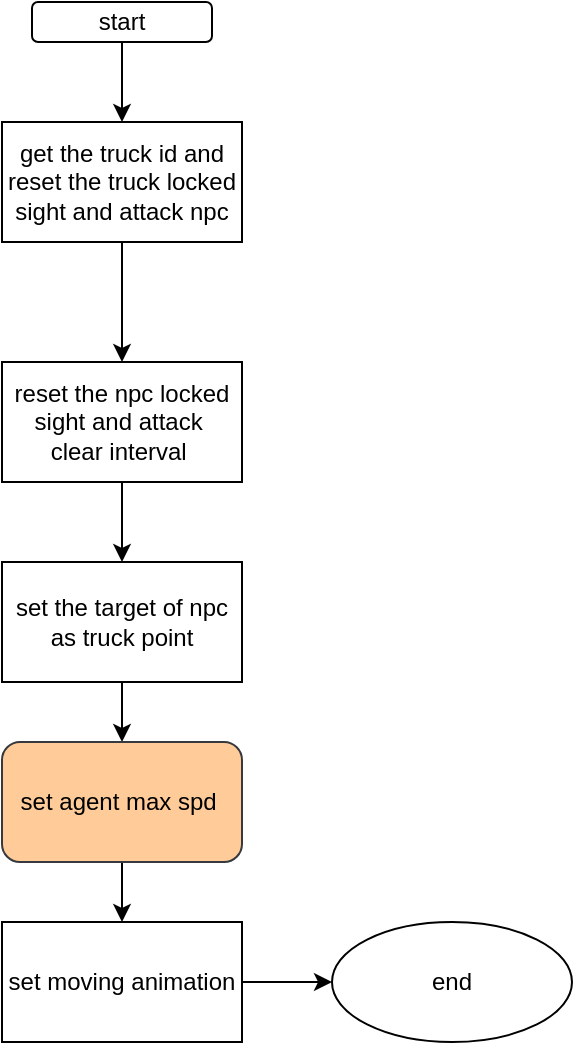 <mxfile version="17.5.0" type="github">
  <diagram id="K3pi13G4DuiX_ON4Bkbz" name="Page-1">
    <mxGraphModel dx="1038" dy="579" grid="1" gridSize="10" guides="1" tooltips="1" connect="1" arrows="1" fold="1" page="1" pageScale="1" pageWidth="850" pageHeight="1100" math="0" shadow="0">
      <root>
        <mxCell id="0" />
        <mxCell id="1" parent="0" />
        <mxCell id="oUUXx9EhzC5QH9UwFtG3-3" value="" style="edgeStyle=orthogonalEdgeStyle;rounded=0;orthogonalLoop=1;jettySize=auto;html=1;" edge="1" parent="1" source="oUUXx9EhzC5QH9UwFtG3-1" target="oUUXx9EhzC5QH9UwFtG3-2">
          <mxGeometry relative="1" as="geometry" />
        </mxCell>
        <mxCell id="oUUXx9EhzC5QH9UwFtG3-1" value="start" style="rounded=1;whiteSpace=wrap;html=1;" vertex="1" parent="1">
          <mxGeometry x="80" y="30" width="90" height="20" as="geometry" />
        </mxCell>
        <mxCell id="oUUXx9EhzC5QH9UwFtG3-5" value="" style="edgeStyle=orthogonalEdgeStyle;rounded=0;orthogonalLoop=1;jettySize=auto;html=1;" edge="1" parent="1" source="oUUXx9EhzC5QH9UwFtG3-2" target="oUUXx9EhzC5QH9UwFtG3-4">
          <mxGeometry relative="1" as="geometry" />
        </mxCell>
        <mxCell id="oUUXx9EhzC5QH9UwFtG3-2" value="get the truck id and reset the truck locked sight and attack npc" style="rounded=0;whiteSpace=wrap;html=1;" vertex="1" parent="1">
          <mxGeometry x="65" y="90" width="120" height="60" as="geometry" />
        </mxCell>
        <mxCell id="oUUXx9EhzC5QH9UwFtG3-7" value="" style="edgeStyle=orthogonalEdgeStyle;rounded=0;orthogonalLoop=1;jettySize=auto;html=1;" edge="1" parent="1" source="oUUXx9EhzC5QH9UwFtG3-4" target="oUUXx9EhzC5QH9UwFtG3-6">
          <mxGeometry relative="1" as="geometry" />
        </mxCell>
        <mxCell id="oUUXx9EhzC5QH9UwFtG3-4" value="reset the npc locked sight and attack&amp;nbsp;&lt;br&gt;clear interval&amp;nbsp;" style="whiteSpace=wrap;html=1;rounded=0;" vertex="1" parent="1">
          <mxGeometry x="65" y="210" width="120" height="60" as="geometry" />
        </mxCell>
        <mxCell id="oUUXx9EhzC5QH9UwFtG3-10" value="" style="edgeStyle=orthogonalEdgeStyle;rounded=0;orthogonalLoop=1;jettySize=auto;html=1;" edge="1" parent="1" source="oUUXx9EhzC5QH9UwFtG3-6" target="oUUXx9EhzC5QH9UwFtG3-8">
          <mxGeometry relative="1" as="geometry" />
        </mxCell>
        <mxCell id="oUUXx9EhzC5QH9UwFtG3-6" value="set the target of npc as truck point" style="whiteSpace=wrap;html=1;rounded=0;" vertex="1" parent="1">
          <mxGeometry x="65" y="310" width="120" height="60" as="geometry" />
        </mxCell>
        <mxCell id="oUUXx9EhzC5QH9UwFtG3-12" value="" style="edgeStyle=orthogonalEdgeStyle;rounded=0;orthogonalLoop=1;jettySize=auto;html=1;" edge="1" parent="1" source="oUUXx9EhzC5QH9UwFtG3-8" target="oUUXx9EhzC5QH9UwFtG3-11">
          <mxGeometry relative="1" as="geometry" />
        </mxCell>
        <mxCell id="oUUXx9EhzC5QH9UwFtG3-8" value="set agent max spd&amp;nbsp;" style="rounded=1;whiteSpace=wrap;html=1;fillColor=#ffcc99;strokeColor=#36393d;" vertex="1" parent="1">
          <mxGeometry x="65" y="400" width="120" height="60" as="geometry" />
        </mxCell>
        <mxCell id="oUUXx9EhzC5QH9UwFtG3-14" value="" style="edgeStyle=orthogonalEdgeStyle;rounded=0;orthogonalLoop=1;jettySize=auto;html=1;" edge="1" parent="1" source="oUUXx9EhzC5QH9UwFtG3-11" target="oUUXx9EhzC5QH9UwFtG3-13">
          <mxGeometry relative="1" as="geometry" />
        </mxCell>
        <mxCell id="oUUXx9EhzC5QH9UwFtG3-11" value="set moving animation" style="rounded=0;whiteSpace=wrap;html=1;" vertex="1" parent="1">
          <mxGeometry x="65" y="490" width="120" height="60" as="geometry" />
        </mxCell>
        <mxCell id="oUUXx9EhzC5QH9UwFtG3-13" value="end" style="ellipse;whiteSpace=wrap;html=1;rounded=0;" vertex="1" parent="1">
          <mxGeometry x="230" y="490" width="120" height="60" as="geometry" />
        </mxCell>
      </root>
    </mxGraphModel>
  </diagram>
</mxfile>
